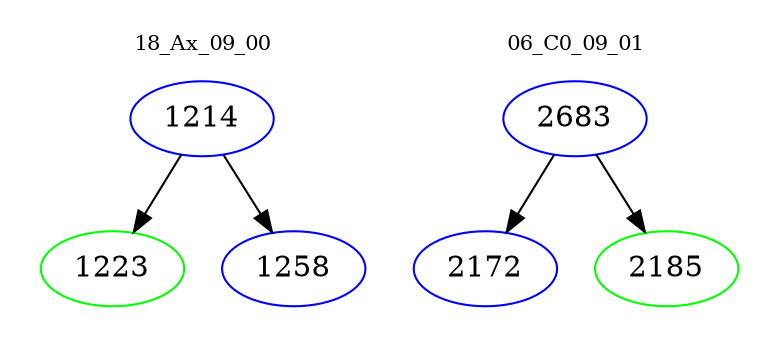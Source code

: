 digraph{
subgraph cluster_0 {
color = white
label = "18_Ax_09_00";
fontsize=10;
T0_1214 [label="1214", color="blue"]
T0_1214 -> T0_1223 [color="black"]
T0_1223 [label="1223", color="green"]
T0_1214 -> T0_1258 [color="black"]
T0_1258 [label="1258", color="blue"]
}
subgraph cluster_1 {
color = white
label = "06_C0_09_01";
fontsize=10;
T1_2683 [label="2683", color="blue"]
T1_2683 -> T1_2172 [color="black"]
T1_2172 [label="2172", color="blue"]
T1_2683 -> T1_2185 [color="black"]
T1_2185 [label="2185", color="green"]
}
}
